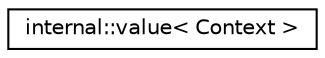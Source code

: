 digraph "Graphical Class Hierarchy"
{
  edge [fontname="Helvetica",fontsize="10",labelfontname="Helvetica",labelfontsize="10"];
  node [fontname="Helvetica",fontsize="10",shape=record];
  rankdir="LR";
  Node1 [label="internal::value\< Context \>",height=0.2,width=0.4,color="black", fillcolor="white", style="filled",URL="$classinternal_1_1value.html"];
}
